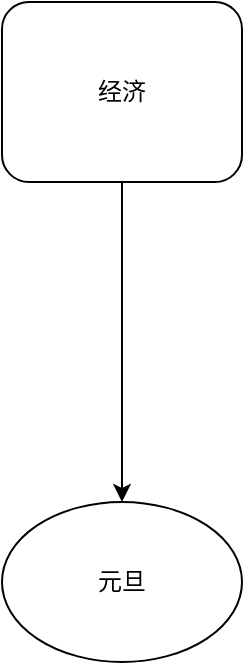 <mxfile version="26.2.8">
  <diagram name="第 1 页" id="LKi1-4XuazO2rjvx6_mK">
    <mxGraphModel dx="1287" dy="1117" grid="1" gridSize="10" guides="1" tooltips="1" connect="1" arrows="1" fold="1" page="1" pageScale="1" pageWidth="827" pageHeight="1169" math="0" shadow="0">
      <root>
        <mxCell id="0" />
        <mxCell id="1" parent="0" />
        <mxCell id="S7q5fd5Mj4drNq2ygDzs-3" style="edgeStyle=orthogonalEdgeStyle;rounded=0;orthogonalLoop=1;jettySize=auto;html=1;exitX=0.5;exitY=1;exitDx=0;exitDy=0;entryX=0.5;entryY=0;entryDx=0;entryDy=0;" edge="1" parent="1" source="S7q5fd5Mj4drNq2ygDzs-1" target="S7q5fd5Mj4drNq2ygDzs-2">
          <mxGeometry relative="1" as="geometry" />
        </mxCell>
        <mxCell id="S7q5fd5Mj4drNq2ygDzs-1" value="经济" style="rounded=1;whiteSpace=wrap;html=1;" vertex="1" parent="1">
          <mxGeometry x="354" y="30" width="120" height="90" as="geometry" />
        </mxCell>
        <mxCell id="S7q5fd5Mj4drNq2ygDzs-2" value="元旦" style="ellipse;whiteSpace=wrap;html=1;" vertex="1" parent="1">
          <mxGeometry x="354" y="280" width="120" height="80" as="geometry" />
        </mxCell>
      </root>
    </mxGraphModel>
  </diagram>
</mxfile>
